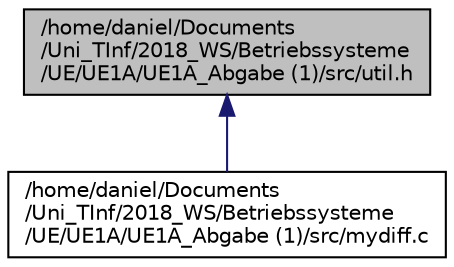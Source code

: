 digraph "/home/daniel/Documents/Uni_TInf/2018_WS/Betriebssysteme/UE/UE1A/UE1A_Abgabe (1)/src/util.h"
{
  edge [fontname="Helvetica",fontsize="10",labelfontname="Helvetica",labelfontsize="10"];
  node [fontname="Helvetica",fontsize="10",shape=record];
  Node1 [label="/home/daniel/Documents\l/Uni_TInf/2018_WS/Betriebssysteme\l/UE/UE1A/UE1A_Abgabe (1)/src/util.h",height=0.2,width=0.4,color="black", fillcolor="grey75", style="filled", fontcolor="black"];
  Node1 -> Node2 [dir="back",color="midnightblue",fontsize="10",style="solid",fontname="Helvetica"];
  Node2 [label="/home/daniel/Documents\l/Uni_TInf/2018_WS/Betriebssysteme\l/UE/UE1A/UE1A_Abgabe (1)/src/mydiff.c",height=0.2,width=0.4,color="black", fillcolor="white", style="filled",URL="$mydiff_8c.html",tooltip="Main program module. "];
}
